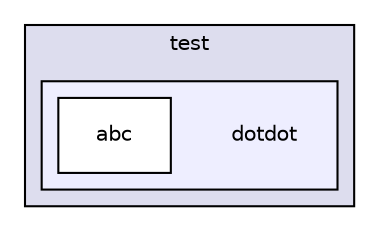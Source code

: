 digraph "gulp-src/node_modules/gulp/node_modules/liftoff/node_modules/resolve/test/dotdot" {
  compound=true
  node [ fontsize="10", fontname="Helvetica"];
  edge [ labelfontsize="10", labelfontname="Helvetica"];
  subgraph clusterdir_77096bf77faba9469f7d9e020d1ad487 {
    graph [ bgcolor="#ddddee", pencolor="black", label="test" fontname="Helvetica", fontsize="10", URL="dir_77096bf77faba9469f7d9e020d1ad487.html"]
  subgraph clusterdir_8aedb45fb6d6475333c8a0d4f3ca9b18 {
    graph [ bgcolor="#eeeeff", pencolor="black", label="" URL="dir_8aedb45fb6d6475333c8a0d4f3ca9b18.html"];
    dir_8aedb45fb6d6475333c8a0d4f3ca9b18 [shape=plaintext label="dotdot"];
    dir_7f2ccbf4eee69915624438db87606198 [shape=box label="abc" color="black" fillcolor="white" style="filled" URL="dir_7f2ccbf4eee69915624438db87606198.html"];
  }
  }
}
